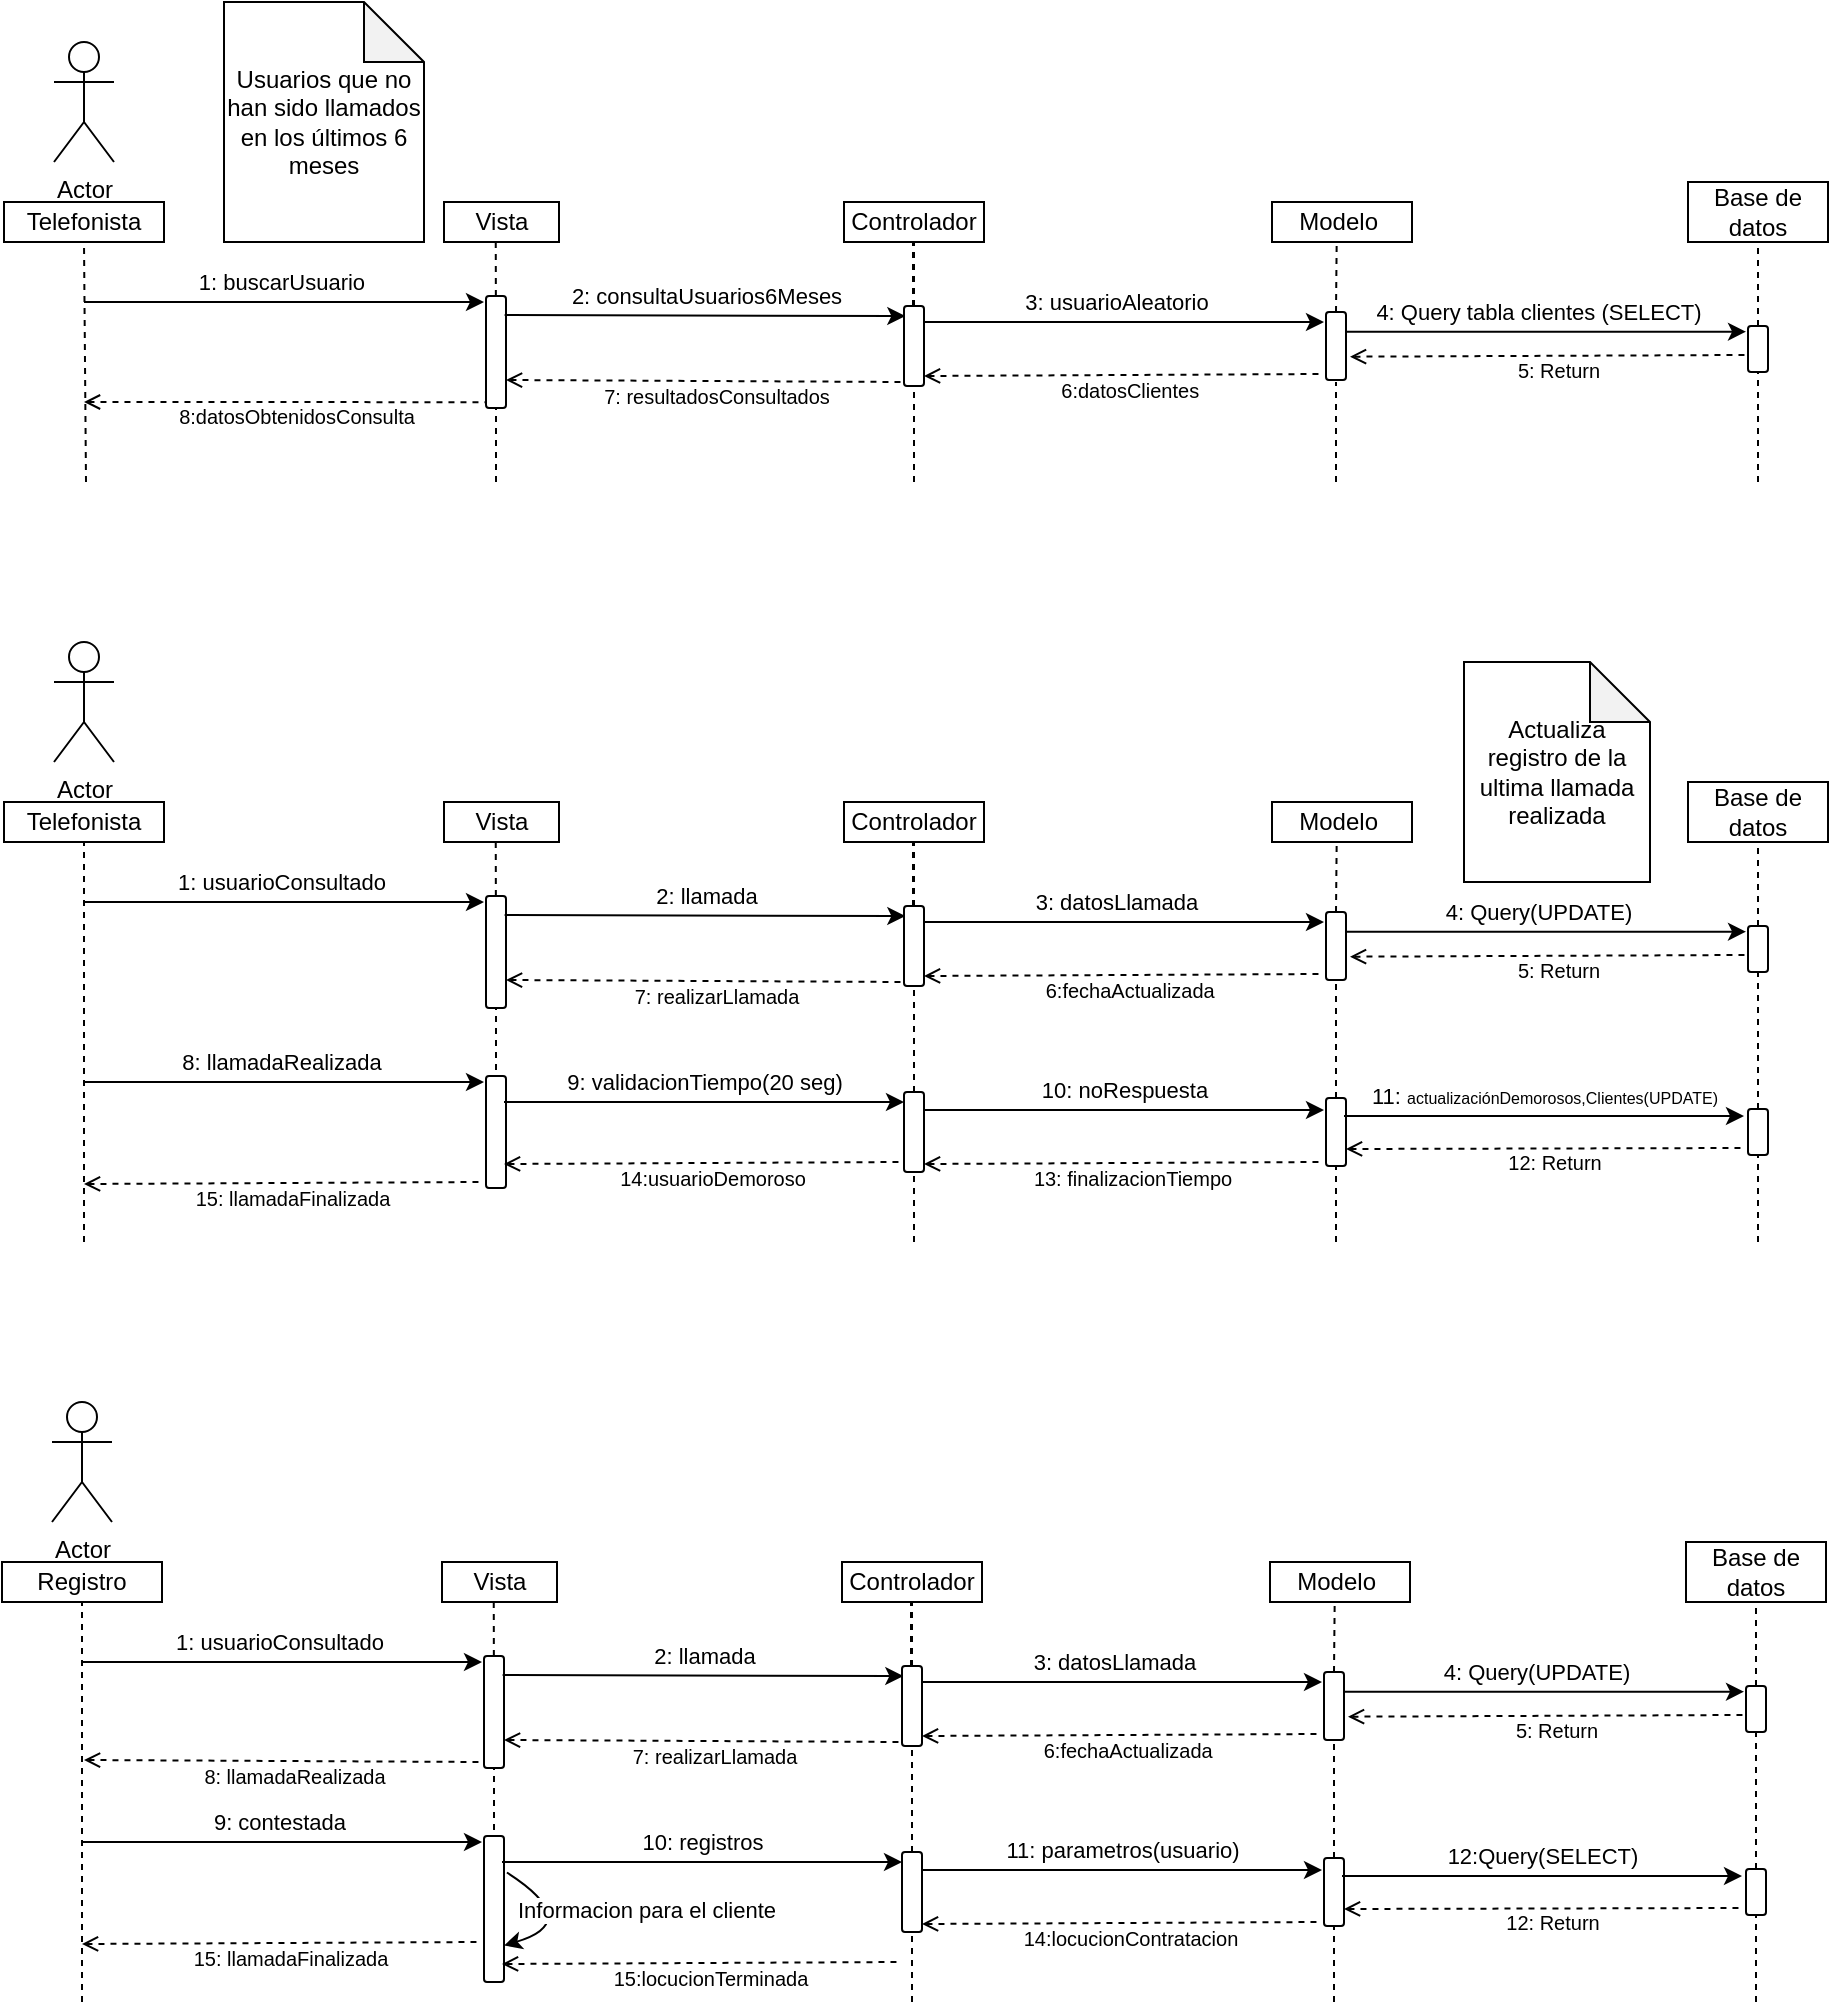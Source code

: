 <mxfile version="21.3.4" type="github">
  <diagram name="Página-1" id="trd2jitWAocxGzEx_tYF">
    <mxGraphModel dx="724" dy="361" grid="1" gridSize="10" guides="1" tooltips="1" connect="1" arrows="1" fold="1" page="1" pageScale="1" pageWidth="827" pageHeight="1169" math="0" shadow="0">
      <root>
        <mxCell id="0" />
        <mxCell id="1" parent="0" />
        <mxCell id="a7OYKNzYATxyBT7ystkx-1" value="Telefonista" style="rounded=0;whiteSpace=wrap;html=1;" vertex="1" parent="1">
          <mxGeometry x="80" y="1200" width="80" height="20" as="geometry" />
        </mxCell>
        <mxCell id="a7OYKNzYATxyBT7ystkx-2" value="" style="endArrow=none;dashed=1;html=1;rounded=0;entryX=0.5;entryY=1;entryDx=0;entryDy=0;entryPerimeter=0;" edge="1" parent="1" target="a7OYKNzYATxyBT7ystkx-1">
          <mxGeometry width="50" height="50" relative="1" as="geometry">
            <mxPoint x="121" y="1340" as="sourcePoint" />
            <mxPoint x="460" y="1350" as="targetPoint" />
          </mxGeometry>
        </mxCell>
        <mxCell id="a7OYKNzYATxyBT7ystkx-3" value="Actor" style="shape=umlActor;verticalLabelPosition=bottom;verticalAlign=top;html=1;outlineConnect=0;" vertex="1" parent="1">
          <mxGeometry x="105" y="1120" width="30" height="60" as="geometry" />
        </mxCell>
        <mxCell id="a7OYKNzYATxyBT7ystkx-4" value="Vista" style="rounded=0;whiteSpace=wrap;html=1;" vertex="1" parent="1">
          <mxGeometry x="300" y="1200" width="57.5" height="20" as="geometry" />
        </mxCell>
        <mxCell id="a7OYKNzYATxyBT7ystkx-5" value="" style="endArrow=none;dashed=1;html=1;rounded=0;entryX=0.45;entryY=1;entryDx=0;entryDy=0;entryPerimeter=0;" edge="1" parent="1" source="a7OYKNzYATxyBT7ystkx-9" target="a7OYKNzYATxyBT7ystkx-4">
          <mxGeometry width="50" height="50" relative="1" as="geometry">
            <mxPoint x="325.5" y="1580" as="sourcePoint" />
            <mxPoint x="670" y="1350" as="targetPoint" />
          </mxGeometry>
        </mxCell>
        <mxCell id="a7OYKNzYATxyBT7ystkx-6" value="" style="endArrow=classic;html=1;rounded=0;" edge="1" parent="1">
          <mxGeometry width="50" height="50" relative="1" as="geometry">
            <mxPoint x="120" y="1250" as="sourcePoint" />
            <mxPoint x="320" y="1250" as="targetPoint" />
          </mxGeometry>
        </mxCell>
        <mxCell id="a7OYKNzYATxyBT7ystkx-7" value="1: buscarUsuario&amp;nbsp;" style="edgeLabel;html=1;align=center;verticalAlign=middle;resizable=0;points=[];" vertex="1" connectable="0" parent="a7OYKNzYATxyBT7ystkx-6">
          <mxGeometry x="-0.4" y="1" relative="1" as="geometry">
            <mxPoint x="40" y="-9" as="offset" />
          </mxGeometry>
        </mxCell>
        <mxCell id="a7OYKNzYATxyBT7ystkx-8" value="" style="endArrow=none;dashed=1;html=1;rounded=0;entryX=1;entryY=0.5;entryDx=0;entryDy=0;" edge="1" parent="1" target="a7OYKNzYATxyBT7ystkx-9">
          <mxGeometry width="50" height="50" relative="1" as="geometry">
            <mxPoint x="326" y="1340" as="sourcePoint" />
            <mxPoint x="335.5" y="1220" as="targetPoint" />
          </mxGeometry>
        </mxCell>
        <mxCell id="a7OYKNzYATxyBT7ystkx-9" value="" style="rounded=1;whiteSpace=wrap;html=1;rotation=90;" vertex="1" parent="1">
          <mxGeometry x="298" y="1270" width="56" height="10" as="geometry" />
        </mxCell>
        <mxCell id="a7OYKNzYATxyBT7ystkx-10" value="Controlador" style="rounded=0;whiteSpace=wrap;html=1;" vertex="1" parent="1">
          <mxGeometry x="500" y="1200" width="70" height="20" as="geometry" />
        </mxCell>
        <mxCell id="a7OYKNzYATxyBT7ystkx-11" value="" style="endArrow=none;dashed=1;html=1;rounded=0;startSize=6;entryX=0.5;entryY=1;entryDx=0;entryDy=0;" edge="1" parent="1" source="a7OYKNzYATxyBT7ystkx-15" target="a7OYKNzYATxyBT7ystkx-10">
          <mxGeometry width="50" height="50" relative="1" as="geometry">
            <mxPoint x="535" y="1580" as="sourcePoint" />
            <mxPoint x="506" y="1353" as="targetPoint" />
            <Array as="points" />
          </mxGeometry>
        </mxCell>
        <mxCell id="a7OYKNzYATxyBT7ystkx-12" value="" style="endArrow=classic;html=1;rounded=0;entryX=0.125;entryY=0.933;entryDx=0;entryDy=0;entryPerimeter=0;exitX=0.17;exitY=0.067;exitDx=0;exitDy=0;exitPerimeter=0;" edge="1" parent="1" source="a7OYKNzYATxyBT7ystkx-9" target="a7OYKNzYATxyBT7ystkx-15">
          <mxGeometry width="50" height="50" relative="1" as="geometry">
            <mxPoint x="332.5" y="1256" as="sourcePoint" />
            <mxPoint x="532.5" y="1256" as="targetPoint" />
          </mxGeometry>
        </mxCell>
        <mxCell id="a7OYKNzYATxyBT7ystkx-13" value="2: consultaUsuarios6Meses" style="edgeLabel;html=1;align=center;verticalAlign=middle;resizable=0;points=[];" vertex="1" connectable="0" parent="a7OYKNzYATxyBT7ystkx-12">
          <mxGeometry x="-0.4" y="1" relative="1" as="geometry">
            <mxPoint x="40" y="-9" as="offset" />
          </mxGeometry>
        </mxCell>
        <mxCell id="a7OYKNzYATxyBT7ystkx-14" value="" style="endArrow=none;dashed=1;html=1;rounded=0;startSize=6;entryX=1;entryY=0.5;entryDx=0;entryDy=0;" edge="1" parent="1" target="a7OYKNzYATxyBT7ystkx-15">
          <mxGeometry width="50" height="50" relative="1" as="geometry">
            <mxPoint x="535" y="1340" as="sourcePoint" />
            <mxPoint x="535" y="1220" as="targetPoint" />
            <Array as="points" />
          </mxGeometry>
        </mxCell>
        <mxCell id="a7OYKNzYATxyBT7ystkx-15" value="" style="rounded=1;whiteSpace=wrap;html=1;rotation=90;" vertex="1" parent="1">
          <mxGeometry x="515" y="1267" width="40" height="10" as="geometry" />
        </mxCell>
        <mxCell id="a7OYKNzYATxyBT7ystkx-16" value="" style="endArrow=none;dashed=1;html=1;rounded=0;startArrow=open;startFill=0;exitX=0.75;exitY=0;exitDx=0;exitDy=0;" edge="1" parent="1" source="a7OYKNzYATxyBT7ystkx-9">
          <mxGeometry width="50" height="50" relative="1" as="geometry">
            <mxPoint x="330" y="1290" as="sourcePoint" />
            <mxPoint x="530" y="1290" as="targetPoint" />
          </mxGeometry>
        </mxCell>
        <mxCell id="a7OYKNzYATxyBT7ystkx-17" value="&lt;font style=&quot;font-size: 10px;&quot;&gt;7: resultadosConsultados&lt;/font&gt;" style="edgeLabel;html=1;align=center;verticalAlign=middle;resizable=0;points=[];" vertex="1" connectable="0" parent="a7OYKNzYATxyBT7ystkx-16">
          <mxGeometry x="0.14" y="-3" relative="1" as="geometry">
            <mxPoint x="-9" y="4" as="offset" />
          </mxGeometry>
        </mxCell>
        <mxCell id="a7OYKNzYATxyBT7ystkx-18" value="" style="endArrow=none;dashed=1;html=1;rounded=0;startSize=6;entryX=0.5;entryY=1;entryDx=0;entryDy=0;" edge="1" parent="1">
          <mxGeometry width="50" height="50" relative="1" as="geometry">
            <mxPoint x="534.5" y="1252" as="sourcePoint" />
            <mxPoint x="534.5" y="1220" as="targetPoint" />
            <Array as="points" />
          </mxGeometry>
        </mxCell>
        <mxCell id="a7OYKNzYATxyBT7ystkx-19" value="Modelo&amp;nbsp;" style="rounded=0;whiteSpace=wrap;html=1;" vertex="1" parent="1">
          <mxGeometry x="714" y="1200" width="70" height="20" as="geometry" />
        </mxCell>
        <mxCell id="a7OYKNzYATxyBT7ystkx-20" value="" style="endArrow=none;dashed=1;html=1;rounded=0;startSize=6;entryX=0.462;entryY=1;entryDx=0;entryDy=0;entryPerimeter=0;exitX=0;exitY=0.5;exitDx=0;exitDy=0;" edge="1" parent="1" source="a7OYKNzYATxyBT7ystkx-25" target="a7OYKNzYATxyBT7ystkx-19">
          <mxGeometry width="50" height="50" relative="1" as="geometry">
            <mxPoint x="762" y="1250" as="sourcePoint" />
            <mxPoint x="720" y="1230" as="targetPoint" />
            <Array as="points" />
          </mxGeometry>
        </mxCell>
        <mxCell id="a7OYKNzYATxyBT7ystkx-21" value="Base de datos" style="rounded=0;whiteSpace=wrap;html=1;" vertex="1" parent="1">
          <mxGeometry x="922" y="1190" width="70" height="30" as="geometry" />
        </mxCell>
        <mxCell id="a7OYKNzYATxyBT7ystkx-22" value="" style="endArrow=none;dashed=1;html=1;rounded=0;startSize=6;entryX=0.5;entryY=1;entryDx=0;entryDy=0;exitX=0;exitY=0.5;exitDx=0;exitDy=0;" edge="1" parent="1" source="a7OYKNzYATxyBT7ystkx-28" target="a7OYKNzYATxyBT7ystkx-21">
          <mxGeometry width="50" height="50" relative="1" as="geometry">
            <mxPoint x="964.5" y="1252" as="sourcePoint" />
            <mxPoint x="964.5" y="1220" as="targetPoint" />
            <Array as="points" />
          </mxGeometry>
        </mxCell>
        <mxCell id="a7OYKNzYATxyBT7ystkx-23" value="" style="endArrow=classic;html=1;rounded=0;" edge="1" parent="1">
          <mxGeometry width="50" height="50" relative="1" as="geometry">
            <mxPoint x="540" y="1260" as="sourcePoint" />
            <mxPoint x="740" y="1260" as="targetPoint" />
          </mxGeometry>
        </mxCell>
        <mxCell id="a7OYKNzYATxyBT7ystkx-24" value="3: usuarioAleatorio" style="edgeLabel;html=1;align=center;verticalAlign=middle;resizable=0;points=[];" vertex="1" connectable="0" parent="a7OYKNzYATxyBT7ystkx-23">
          <mxGeometry x="-0.4" y="1" relative="1" as="geometry">
            <mxPoint x="36" y="-9" as="offset" />
          </mxGeometry>
        </mxCell>
        <mxCell id="a7OYKNzYATxyBT7ystkx-25" value="" style="rounded=1;whiteSpace=wrap;html=1;rotation=90;" vertex="1" parent="1">
          <mxGeometry x="729" y="1267" width="34" height="10" as="geometry" />
        </mxCell>
        <mxCell id="a7OYKNzYATxyBT7ystkx-26" value="" style="endArrow=classic;html=1;rounded=0;" edge="1" parent="1">
          <mxGeometry width="50" height="50" relative="1" as="geometry">
            <mxPoint x="751" y="1264.83" as="sourcePoint" />
            <mxPoint x="951" y="1264.83" as="targetPoint" />
          </mxGeometry>
        </mxCell>
        <mxCell id="a7OYKNzYATxyBT7ystkx-27" value="4: Query tabla clientes (SELECT)" style="edgeLabel;html=1;align=center;verticalAlign=middle;resizable=0;points=[];" vertex="1" connectable="0" parent="a7OYKNzYATxyBT7ystkx-26">
          <mxGeometry x="-0.4" y="1" relative="1" as="geometry">
            <mxPoint x="36" y="-9" as="offset" />
          </mxGeometry>
        </mxCell>
        <mxCell id="a7OYKNzYATxyBT7ystkx-28" value="" style="rounded=1;whiteSpace=wrap;html=1;rotation=90;" vertex="1" parent="1">
          <mxGeometry x="945.5" y="1268.5" width="23" height="10" as="geometry" />
        </mxCell>
        <mxCell id="a7OYKNzYATxyBT7ystkx-29" value="" style="endArrow=none;dashed=1;html=1;rounded=0;startArrow=open;startFill=0;entryX=0.63;entryY=1.012;entryDx=0;entryDy=0;entryPerimeter=0;exitX=0.657;exitY=-0.2;exitDx=0;exitDy=0;exitPerimeter=0;" edge="1" parent="1" source="a7OYKNzYATxyBT7ystkx-25" target="a7OYKNzYATxyBT7ystkx-28">
          <mxGeometry width="50" height="50" relative="1" as="geometry">
            <mxPoint x="750" y="1276" as="sourcePoint" />
            <mxPoint x="950" y="1277" as="targetPoint" />
          </mxGeometry>
        </mxCell>
        <mxCell id="a7OYKNzYATxyBT7ystkx-30" value="&lt;font style=&quot;font-size: 10px;&quot;&gt;5: Return&lt;/font&gt;" style="edgeLabel;html=1;align=center;verticalAlign=middle;resizable=0;points=[];" vertex="1" connectable="0" parent="a7OYKNzYATxyBT7ystkx-29">
          <mxGeometry x="0.14" y="-2" relative="1" as="geometry">
            <mxPoint x="-10" y="5" as="offset" />
          </mxGeometry>
        </mxCell>
        <mxCell id="a7OYKNzYATxyBT7ystkx-31" value="" style="endArrow=none;dashed=1;html=1;rounded=0;startArrow=open;startFill=0;exitX=0.657;exitY=-0.2;exitDx=0;exitDy=0;exitPerimeter=0;" edge="1" parent="1">
          <mxGeometry width="50" height="50" relative="1" as="geometry">
            <mxPoint x="540" y="1287" as="sourcePoint" />
            <mxPoint x="740" y="1286" as="targetPoint" />
          </mxGeometry>
        </mxCell>
        <mxCell id="a7OYKNzYATxyBT7ystkx-32" value="&lt;font style=&quot;font-size: 10px;&quot;&gt;6:datosClientes&amp;nbsp;&lt;/font&gt;" style="edgeLabel;html=1;align=center;verticalAlign=middle;resizable=0;points=[];" vertex="1" connectable="0" parent="a7OYKNzYATxyBT7ystkx-31">
          <mxGeometry x="0.14" y="-2" relative="1" as="geometry">
            <mxPoint x="-10" y="5" as="offset" />
          </mxGeometry>
        </mxCell>
        <mxCell id="a7OYKNzYATxyBT7ystkx-33" value="" style="endArrow=none;dashed=1;html=1;rounded=0;startArrow=open;startFill=0;entryX=0.948;entryY=0.956;entryDx=0;entryDy=0;entryPerimeter=0;" edge="1" parent="1" target="a7OYKNzYATxyBT7ystkx-9">
          <mxGeometry width="50" height="50" relative="1" as="geometry">
            <mxPoint x="120" y="1300" as="sourcePoint" />
            <mxPoint x="320" y="1300" as="targetPoint" />
          </mxGeometry>
        </mxCell>
        <mxCell id="a7OYKNzYATxyBT7ystkx-34" value="&lt;font style=&quot;font-size: 10px;&quot;&gt;8:datosObtenidosConsulta&lt;/font&gt;" style="edgeLabel;html=1;align=center;verticalAlign=middle;resizable=0;points=[];" vertex="1" connectable="0" parent="a7OYKNzYATxyBT7ystkx-33">
          <mxGeometry x="0.14" y="-3" relative="1" as="geometry">
            <mxPoint x="-9" y="4" as="offset" />
          </mxGeometry>
        </mxCell>
        <mxCell id="a7OYKNzYATxyBT7ystkx-35" value="" style="endArrow=none;dashed=1;html=1;rounded=0;startSize=6;" edge="1" parent="1">
          <mxGeometry width="50" height="50" relative="1" as="geometry">
            <mxPoint x="746" y="1340" as="sourcePoint" />
            <mxPoint x="746" y="1290" as="targetPoint" />
            <Array as="points" />
          </mxGeometry>
        </mxCell>
        <mxCell id="a7OYKNzYATxyBT7ystkx-36" value="" style="endArrow=none;dashed=1;html=1;rounded=0;startSize=6;entryX=1;entryY=0.5;entryDx=0;entryDy=0;" edge="1" parent="1" target="a7OYKNzYATxyBT7ystkx-28">
          <mxGeometry width="50" height="50" relative="1" as="geometry">
            <mxPoint x="957" y="1340" as="sourcePoint" />
            <mxPoint x="956.9" y="1290" as="targetPoint" />
            <Array as="points" />
          </mxGeometry>
        </mxCell>
        <mxCell id="a7OYKNzYATxyBT7ystkx-37" value="Usuarios que no han sido llamados en los últimos 6 meses" style="shape=note;whiteSpace=wrap;html=1;backgroundOutline=1;darkOpacity=0.05;" vertex="1" parent="1">
          <mxGeometry x="190" y="1100" width="100" height="120" as="geometry" />
        </mxCell>
        <mxCell id="a7OYKNzYATxyBT7ystkx-39" value="Telefonista" style="rounded=0;whiteSpace=wrap;html=1;" vertex="1" parent="1">
          <mxGeometry x="80" y="1500" width="80" height="20" as="geometry" />
        </mxCell>
        <mxCell id="a7OYKNzYATxyBT7ystkx-40" value="" style="endArrow=none;dashed=1;html=1;rounded=0;entryX=0.5;entryY=1;entryDx=0;entryDy=0;entryPerimeter=0;" edge="1" parent="1" target="a7OYKNzYATxyBT7ystkx-39">
          <mxGeometry width="50" height="50" relative="1" as="geometry">
            <mxPoint x="120" y="1720" as="sourcePoint" />
            <mxPoint x="460" y="1650" as="targetPoint" />
          </mxGeometry>
        </mxCell>
        <mxCell id="a7OYKNzYATxyBT7ystkx-41" value="Actor" style="shape=umlActor;verticalLabelPosition=bottom;verticalAlign=top;html=1;outlineConnect=0;" vertex="1" parent="1">
          <mxGeometry x="105" y="1420" width="30" height="60" as="geometry" />
        </mxCell>
        <mxCell id="a7OYKNzYATxyBT7ystkx-42" value="Vista" style="rounded=0;whiteSpace=wrap;html=1;" vertex="1" parent="1">
          <mxGeometry x="300" y="1500" width="57.5" height="20" as="geometry" />
        </mxCell>
        <mxCell id="a7OYKNzYATxyBT7ystkx-43" value="" style="endArrow=none;dashed=1;html=1;rounded=0;entryX=0.45;entryY=1;entryDx=0;entryDy=0;entryPerimeter=0;" edge="1" parent="1" source="a7OYKNzYATxyBT7ystkx-47" target="a7OYKNzYATxyBT7ystkx-42">
          <mxGeometry width="50" height="50" relative="1" as="geometry">
            <mxPoint x="325.5" y="1880" as="sourcePoint" />
            <mxPoint x="670" y="1650" as="targetPoint" />
          </mxGeometry>
        </mxCell>
        <mxCell id="a7OYKNzYATxyBT7ystkx-44" value="" style="endArrow=classic;html=1;rounded=0;" edge="1" parent="1">
          <mxGeometry width="50" height="50" relative="1" as="geometry">
            <mxPoint x="120" y="1550" as="sourcePoint" />
            <mxPoint x="320" y="1550" as="targetPoint" />
          </mxGeometry>
        </mxCell>
        <mxCell id="a7OYKNzYATxyBT7ystkx-45" value="1: usuarioConsultado&amp;nbsp;" style="edgeLabel;html=1;align=center;verticalAlign=middle;resizable=0;points=[];" vertex="1" connectable="0" parent="a7OYKNzYATxyBT7ystkx-44">
          <mxGeometry x="-0.4" y="1" relative="1" as="geometry">
            <mxPoint x="40" y="-9" as="offset" />
          </mxGeometry>
        </mxCell>
        <mxCell id="a7OYKNzYATxyBT7ystkx-46" value="" style="endArrow=none;dashed=1;html=1;rounded=0;entryX=1;entryY=0.5;entryDx=0;entryDy=0;" edge="1" parent="1" target="a7OYKNzYATxyBT7ystkx-47">
          <mxGeometry width="50" height="50" relative="1" as="geometry">
            <mxPoint x="326" y="1640" as="sourcePoint" />
            <mxPoint x="335.5" y="1520" as="targetPoint" />
          </mxGeometry>
        </mxCell>
        <mxCell id="a7OYKNzYATxyBT7ystkx-47" value="" style="rounded=1;whiteSpace=wrap;html=1;rotation=90;" vertex="1" parent="1">
          <mxGeometry x="298" y="1570" width="56" height="10" as="geometry" />
        </mxCell>
        <mxCell id="a7OYKNzYATxyBT7ystkx-48" value="Controlador" style="rounded=0;whiteSpace=wrap;html=1;" vertex="1" parent="1">
          <mxGeometry x="500" y="1500" width="70" height="20" as="geometry" />
        </mxCell>
        <mxCell id="a7OYKNzYATxyBT7ystkx-49" value="" style="endArrow=none;dashed=1;html=1;rounded=0;startSize=6;entryX=0.5;entryY=1;entryDx=0;entryDy=0;" edge="1" parent="1" source="a7OYKNzYATxyBT7ystkx-53" target="a7OYKNzYATxyBT7ystkx-48">
          <mxGeometry width="50" height="50" relative="1" as="geometry">
            <mxPoint x="535" y="1880" as="sourcePoint" />
            <mxPoint x="506" y="1653" as="targetPoint" />
            <Array as="points" />
          </mxGeometry>
        </mxCell>
        <mxCell id="a7OYKNzYATxyBT7ystkx-50" value="" style="endArrow=classic;html=1;rounded=0;entryX=0.125;entryY=0.933;entryDx=0;entryDy=0;entryPerimeter=0;exitX=0.17;exitY=0.067;exitDx=0;exitDy=0;exitPerimeter=0;" edge="1" parent="1" source="a7OYKNzYATxyBT7ystkx-47" target="a7OYKNzYATxyBT7ystkx-53">
          <mxGeometry width="50" height="50" relative="1" as="geometry">
            <mxPoint x="332.5" y="1556" as="sourcePoint" />
            <mxPoint x="532.5" y="1556" as="targetPoint" />
          </mxGeometry>
        </mxCell>
        <mxCell id="a7OYKNzYATxyBT7ystkx-51" value="2: llamada" style="edgeLabel;html=1;align=center;verticalAlign=middle;resizable=0;points=[];" vertex="1" connectable="0" parent="a7OYKNzYATxyBT7ystkx-50">
          <mxGeometry x="-0.4" y="1" relative="1" as="geometry">
            <mxPoint x="40" y="-9" as="offset" />
          </mxGeometry>
        </mxCell>
        <mxCell id="a7OYKNzYATxyBT7ystkx-52" value="" style="endArrow=none;dashed=1;html=1;rounded=0;startSize=6;entryX=1;entryY=0.5;entryDx=0;entryDy=0;" edge="1" parent="1" target="a7OYKNzYATxyBT7ystkx-53" source="a7OYKNzYATxyBT7ystkx-87">
          <mxGeometry width="50" height="50" relative="1" as="geometry">
            <mxPoint x="535" y="1760" as="sourcePoint" />
            <mxPoint x="535" y="1520" as="targetPoint" />
            <Array as="points" />
          </mxGeometry>
        </mxCell>
        <mxCell id="a7OYKNzYATxyBT7ystkx-53" value="" style="rounded=1;whiteSpace=wrap;html=1;rotation=90;" vertex="1" parent="1">
          <mxGeometry x="515" y="1567" width="40" height="10" as="geometry" />
        </mxCell>
        <mxCell id="a7OYKNzYATxyBT7ystkx-54" value="" style="endArrow=none;dashed=1;html=1;rounded=0;startArrow=open;startFill=0;exitX=0.75;exitY=0;exitDx=0;exitDy=0;" edge="1" parent="1" source="a7OYKNzYATxyBT7ystkx-47">
          <mxGeometry width="50" height="50" relative="1" as="geometry">
            <mxPoint x="330" y="1590" as="sourcePoint" />
            <mxPoint x="530" y="1590" as="targetPoint" />
          </mxGeometry>
        </mxCell>
        <mxCell id="a7OYKNzYATxyBT7ystkx-55" value="&lt;font style=&quot;font-size: 10px;&quot;&gt;7: realizarLlamada&lt;/font&gt;" style="edgeLabel;html=1;align=center;verticalAlign=middle;resizable=0;points=[];" vertex="1" connectable="0" parent="a7OYKNzYATxyBT7ystkx-54">
          <mxGeometry x="0.14" y="-3" relative="1" as="geometry">
            <mxPoint x="-9" y="4" as="offset" />
          </mxGeometry>
        </mxCell>
        <mxCell id="a7OYKNzYATxyBT7ystkx-56" value="" style="endArrow=none;dashed=1;html=1;rounded=0;startSize=6;entryX=0.5;entryY=1;entryDx=0;entryDy=0;" edge="1" parent="1">
          <mxGeometry width="50" height="50" relative="1" as="geometry">
            <mxPoint x="534.5" y="1552" as="sourcePoint" />
            <mxPoint x="534.5" y="1520" as="targetPoint" />
            <Array as="points" />
          </mxGeometry>
        </mxCell>
        <mxCell id="a7OYKNzYATxyBT7ystkx-57" value="Modelo&amp;nbsp;" style="rounded=0;whiteSpace=wrap;html=1;" vertex="1" parent="1">
          <mxGeometry x="714" y="1500" width="70" height="20" as="geometry" />
        </mxCell>
        <mxCell id="a7OYKNzYATxyBT7ystkx-58" value="" style="endArrow=none;dashed=1;html=1;rounded=0;startSize=6;entryX=0.462;entryY=1;entryDx=0;entryDy=0;entryPerimeter=0;exitX=0;exitY=0.5;exitDx=0;exitDy=0;" edge="1" parent="1" source="a7OYKNzYATxyBT7ystkx-63" target="a7OYKNzYATxyBT7ystkx-57">
          <mxGeometry width="50" height="50" relative="1" as="geometry">
            <mxPoint x="762" y="1550" as="sourcePoint" />
            <mxPoint x="720" y="1530" as="targetPoint" />
            <Array as="points" />
          </mxGeometry>
        </mxCell>
        <mxCell id="a7OYKNzYATxyBT7ystkx-59" value="Base de datos" style="rounded=0;whiteSpace=wrap;html=1;" vertex="1" parent="1">
          <mxGeometry x="922" y="1490" width="70" height="30" as="geometry" />
        </mxCell>
        <mxCell id="a7OYKNzYATxyBT7ystkx-60" value="" style="endArrow=none;dashed=1;html=1;rounded=0;startSize=6;entryX=0.5;entryY=1;entryDx=0;entryDy=0;exitX=0;exitY=0.5;exitDx=0;exitDy=0;" edge="1" parent="1" source="a7OYKNzYATxyBT7ystkx-66" target="a7OYKNzYATxyBT7ystkx-59">
          <mxGeometry width="50" height="50" relative="1" as="geometry">
            <mxPoint x="964.5" y="1552" as="sourcePoint" />
            <mxPoint x="964.5" y="1520" as="targetPoint" />
            <Array as="points" />
          </mxGeometry>
        </mxCell>
        <mxCell id="a7OYKNzYATxyBT7ystkx-61" value="" style="endArrow=classic;html=1;rounded=0;" edge="1" parent="1">
          <mxGeometry width="50" height="50" relative="1" as="geometry">
            <mxPoint x="540" y="1560" as="sourcePoint" />
            <mxPoint x="740" y="1560" as="targetPoint" />
          </mxGeometry>
        </mxCell>
        <mxCell id="a7OYKNzYATxyBT7ystkx-62" value="3: datosLlamada" style="edgeLabel;html=1;align=center;verticalAlign=middle;resizable=0;points=[];" vertex="1" connectable="0" parent="a7OYKNzYATxyBT7ystkx-61">
          <mxGeometry x="-0.4" y="1" relative="1" as="geometry">
            <mxPoint x="36" y="-9" as="offset" />
          </mxGeometry>
        </mxCell>
        <mxCell id="a7OYKNzYATxyBT7ystkx-63" value="" style="rounded=1;whiteSpace=wrap;html=1;rotation=90;" vertex="1" parent="1">
          <mxGeometry x="729" y="1567" width="34" height="10" as="geometry" />
        </mxCell>
        <mxCell id="a7OYKNzYATxyBT7ystkx-64" value="" style="endArrow=classic;html=1;rounded=0;" edge="1" parent="1">
          <mxGeometry width="50" height="50" relative="1" as="geometry">
            <mxPoint x="751" y="1564.83" as="sourcePoint" />
            <mxPoint x="951" y="1564.83" as="targetPoint" />
          </mxGeometry>
        </mxCell>
        <mxCell id="a7OYKNzYATxyBT7ystkx-65" value="4: Query(UPDATE)" style="edgeLabel;html=1;align=center;verticalAlign=middle;resizable=0;points=[];" vertex="1" connectable="0" parent="a7OYKNzYATxyBT7ystkx-64">
          <mxGeometry x="-0.4" y="1" relative="1" as="geometry">
            <mxPoint x="36" y="-9" as="offset" />
          </mxGeometry>
        </mxCell>
        <mxCell id="a7OYKNzYATxyBT7ystkx-66" value="" style="rounded=1;whiteSpace=wrap;html=1;rotation=90;" vertex="1" parent="1">
          <mxGeometry x="945.5" y="1568.5" width="23" height="10" as="geometry" />
        </mxCell>
        <mxCell id="a7OYKNzYATxyBT7ystkx-67" value="" style="endArrow=none;dashed=1;html=1;rounded=0;startArrow=open;startFill=0;entryX=0.63;entryY=1.012;entryDx=0;entryDy=0;entryPerimeter=0;exitX=0.657;exitY=-0.2;exitDx=0;exitDy=0;exitPerimeter=0;" edge="1" parent="1" source="a7OYKNzYATxyBT7ystkx-63" target="a7OYKNzYATxyBT7ystkx-66">
          <mxGeometry width="50" height="50" relative="1" as="geometry">
            <mxPoint x="750" y="1576" as="sourcePoint" />
            <mxPoint x="950" y="1577" as="targetPoint" />
          </mxGeometry>
        </mxCell>
        <mxCell id="a7OYKNzYATxyBT7ystkx-68" value="&lt;font style=&quot;font-size: 10px;&quot;&gt;5: Return&lt;/font&gt;" style="edgeLabel;html=1;align=center;verticalAlign=middle;resizable=0;points=[];" vertex="1" connectable="0" parent="a7OYKNzYATxyBT7ystkx-67">
          <mxGeometry x="0.14" y="-2" relative="1" as="geometry">
            <mxPoint x="-10" y="5" as="offset" />
          </mxGeometry>
        </mxCell>
        <mxCell id="a7OYKNzYATxyBT7ystkx-69" value="" style="endArrow=none;dashed=1;html=1;rounded=0;startArrow=open;startFill=0;exitX=0.657;exitY=-0.2;exitDx=0;exitDy=0;exitPerimeter=0;" edge="1" parent="1">
          <mxGeometry width="50" height="50" relative="1" as="geometry">
            <mxPoint x="540" y="1587" as="sourcePoint" />
            <mxPoint x="740" y="1586" as="targetPoint" />
          </mxGeometry>
        </mxCell>
        <mxCell id="a7OYKNzYATxyBT7ystkx-70" value="&lt;font style=&quot;font-size: 10px;&quot;&gt;6:fechaActualizada&amp;nbsp;&lt;/font&gt;" style="edgeLabel;html=1;align=center;verticalAlign=middle;resizable=0;points=[];" vertex="1" connectable="0" parent="a7OYKNzYATxyBT7ystkx-69">
          <mxGeometry x="0.14" y="-2" relative="1" as="geometry">
            <mxPoint x="-10" y="5" as="offset" />
          </mxGeometry>
        </mxCell>
        <mxCell id="a7OYKNzYATxyBT7ystkx-73" value="" style="endArrow=none;dashed=1;html=1;rounded=0;startSize=6;" edge="1" parent="1" source="a7OYKNzYATxyBT7ystkx-93">
          <mxGeometry width="50" height="50" relative="1" as="geometry">
            <mxPoint x="746" y="1760" as="sourcePoint" />
            <mxPoint x="746" y="1590" as="targetPoint" />
            <Array as="points" />
          </mxGeometry>
        </mxCell>
        <mxCell id="a7OYKNzYATxyBT7ystkx-74" value="" style="endArrow=none;dashed=1;html=1;rounded=0;startSize=6;entryX=1;entryY=0.5;entryDx=0;entryDy=0;" edge="1" parent="1" target="a7OYKNzYATxyBT7ystkx-66" source="a7OYKNzYATxyBT7ystkx-97">
          <mxGeometry width="50" height="50" relative="1" as="geometry">
            <mxPoint x="957" y="1760" as="sourcePoint" />
            <mxPoint x="956.9" y="1590" as="targetPoint" />
            <Array as="points" />
          </mxGeometry>
        </mxCell>
        <mxCell id="a7OYKNzYATxyBT7ystkx-76" value="Actualiza registro de la ultima llamada realizada" style="shape=note;whiteSpace=wrap;html=1;backgroundOutline=1;darkOpacity=0.05;" vertex="1" parent="1">
          <mxGeometry x="810" y="1430" width="93" height="110" as="geometry" />
        </mxCell>
        <mxCell id="a7OYKNzYATxyBT7ystkx-78" value="" style="endArrow=classic;html=1;rounded=0;" edge="1" parent="1">
          <mxGeometry width="50" height="50" relative="1" as="geometry">
            <mxPoint x="120" y="1640" as="sourcePoint" />
            <mxPoint x="320" y="1640" as="targetPoint" />
          </mxGeometry>
        </mxCell>
        <mxCell id="a7OYKNzYATxyBT7ystkx-79" value="8: llamadaRealizada&amp;nbsp;" style="edgeLabel;html=1;align=center;verticalAlign=middle;resizable=0;points=[];" vertex="1" connectable="0" parent="a7OYKNzYATxyBT7ystkx-78">
          <mxGeometry x="-0.4" y="1" relative="1" as="geometry">
            <mxPoint x="40" y="-9" as="offset" />
          </mxGeometry>
        </mxCell>
        <mxCell id="a7OYKNzYATxyBT7ystkx-80" value="" style="rounded=1;whiteSpace=wrap;html=1;rotation=90;" vertex="1" parent="1">
          <mxGeometry x="298" y="1660" width="56" height="10" as="geometry" />
        </mxCell>
        <mxCell id="a7OYKNzYATxyBT7ystkx-85" value="" style="endArrow=classic;html=1;rounded=0;" edge="1" parent="1">
          <mxGeometry width="50" height="50" relative="1" as="geometry">
            <mxPoint x="330" y="1650" as="sourcePoint" />
            <mxPoint x="530" y="1650" as="targetPoint" />
          </mxGeometry>
        </mxCell>
        <mxCell id="a7OYKNzYATxyBT7ystkx-86" value="9: validacionTiempo(20 seg)" style="edgeLabel;html=1;align=center;verticalAlign=middle;resizable=0;points=[];" vertex="1" connectable="0" parent="a7OYKNzYATxyBT7ystkx-85">
          <mxGeometry x="-0.4" y="1" relative="1" as="geometry">
            <mxPoint x="40" y="-9" as="offset" />
          </mxGeometry>
        </mxCell>
        <mxCell id="a7OYKNzYATxyBT7ystkx-88" value="" style="endArrow=none;dashed=1;html=1;rounded=0;startSize=6;entryX=1;entryY=0.5;entryDx=0;entryDy=0;" edge="1" parent="1" target="a7OYKNzYATxyBT7ystkx-87">
          <mxGeometry width="50" height="50" relative="1" as="geometry">
            <mxPoint x="535" y="1720" as="sourcePoint" />
            <mxPoint x="535" y="1592" as="targetPoint" />
            <Array as="points" />
          </mxGeometry>
        </mxCell>
        <mxCell id="a7OYKNzYATxyBT7ystkx-87" value="" style="rounded=1;whiteSpace=wrap;html=1;rotation=90;" vertex="1" parent="1">
          <mxGeometry x="515" y="1660" width="40" height="10" as="geometry" />
        </mxCell>
        <mxCell id="a7OYKNzYATxyBT7ystkx-91" value="" style="endArrow=classic;html=1;rounded=0;" edge="1" parent="1">
          <mxGeometry width="50" height="50" relative="1" as="geometry">
            <mxPoint x="540" y="1654" as="sourcePoint" />
            <mxPoint x="740" y="1654" as="targetPoint" />
          </mxGeometry>
        </mxCell>
        <mxCell id="a7OYKNzYATxyBT7ystkx-92" value="10: noRespuesta" style="edgeLabel;html=1;align=center;verticalAlign=middle;resizable=0;points=[];" vertex="1" connectable="0" parent="a7OYKNzYATxyBT7ystkx-91">
          <mxGeometry x="-0.4" y="1" relative="1" as="geometry">
            <mxPoint x="40" y="-9" as="offset" />
          </mxGeometry>
        </mxCell>
        <mxCell id="a7OYKNzYATxyBT7ystkx-94" value="" style="endArrow=none;dashed=1;html=1;rounded=0;startSize=6;" edge="1" parent="1" target="a7OYKNzYATxyBT7ystkx-93">
          <mxGeometry width="50" height="50" relative="1" as="geometry">
            <mxPoint x="746" y="1720" as="sourcePoint" />
            <mxPoint x="746" y="1590" as="targetPoint" />
            <Array as="points" />
          </mxGeometry>
        </mxCell>
        <mxCell id="a7OYKNzYATxyBT7ystkx-93" value="" style="rounded=1;whiteSpace=wrap;html=1;rotation=90;" vertex="1" parent="1">
          <mxGeometry x="729" y="1660" width="34" height="10" as="geometry" />
        </mxCell>
        <mxCell id="a7OYKNzYATxyBT7ystkx-95" value="" style="endArrow=classic;html=1;rounded=0;" edge="1" parent="1">
          <mxGeometry width="50" height="50" relative="1" as="geometry">
            <mxPoint x="750" y="1657" as="sourcePoint" />
            <mxPoint x="950" y="1657" as="targetPoint" />
          </mxGeometry>
        </mxCell>
        <mxCell id="a7OYKNzYATxyBT7ystkx-96" value="11: &lt;font style=&quot;font-size: 8px;&quot;&gt;actualizaciónDemorosos,Clientes(UPDATE)&lt;/font&gt;" style="edgeLabel;html=1;align=center;verticalAlign=middle;resizable=0;points=[];" vertex="1" connectable="0" parent="a7OYKNzYATxyBT7ystkx-95">
          <mxGeometry x="-0.4" y="1" relative="1" as="geometry">
            <mxPoint x="40" y="-9" as="offset" />
          </mxGeometry>
        </mxCell>
        <mxCell id="a7OYKNzYATxyBT7ystkx-98" value="" style="endArrow=none;dashed=1;html=1;rounded=0;startSize=6;entryX=1;entryY=0.5;entryDx=0;entryDy=0;" edge="1" parent="1" target="a7OYKNzYATxyBT7ystkx-97">
          <mxGeometry width="50" height="50" relative="1" as="geometry">
            <mxPoint x="957" y="1720" as="sourcePoint" />
            <mxPoint x="957" y="1585" as="targetPoint" />
            <Array as="points" />
          </mxGeometry>
        </mxCell>
        <mxCell id="a7OYKNzYATxyBT7ystkx-97" value="" style="rounded=1;whiteSpace=wrap;html=1;rotation=90;" vertex="1" parent="1">
          <mxGeometry x="945.5" y="1660" width="23" height="10" as="geometry" />
        </mxCell>
        <mxCell id="a7OYKNzYATxyBT7ystkx-99" value="" style="endArrow=none;dashed=1;html=1;rounded=0;startArrow=open;startFill=0;exitX=0.75;exitY=0;exitDx=0;exitDy=0;" edge="1" parent="1" source="a7OYKNzYATxyBT7ystkx-93">
          <mxGeometry width="50" height="50" relative="1" as="geometry">
            <mxPoint x="757" y="1671" as="sourcePoint" />
            <mxPoint x="950" y="1673" as="targetPoint" />
          </mxGeometry>
        </mxCell>
        <mxCell id="a7OYKNzYATxyBT7ystkx-100" value="&lt;font style=&quot;font-size: 10px;&quot;&gt;12: Return&lt;/font&gt;" style="edgeLabel;html=1;align=center;verticalAlign=middle;resizable=0;points=[];" vertex="1" connectable="0" parent="a7OYKNzYATxyBT7ystkx-99">
          <mxGeometry x="0.14" y="-2" relative="1" as="geometry">
            <mxPoint x="-10" y="5" as="offset" />
          </mxGeometry>
        </mxCell>
        <mxCell id="a7OYKNzYATxyBT7ystkx-101" value="" style="endArrow=none;dashed=1;html=1;rounded=0;startArrow=open;startFill=0;exitX=0.75;exitY=0;exitDx=0;exitDy=0;" edge="1" parent="1">
          <mxGeometry width="50" height="50" relative="1" as="geometry">
            <mxPoint x="540" y="1681" as="sourcePoint" />
            <mxPoint x="739" y="1680" as="targetPoint" />
          </mxGeometry>
        </mxCell>
        <mxCell id="a7OYKNzYATxyBT7ystkx-102" value="&lt;font style=&quot;font-size: 10px;&quot;&gt;13: finalizacionTiempo&lt;/font&gt;" style="edgeLabel;html=1;align=center;verticalAlign=middle;resizable=0;points=[];" vertex="1" connectable="0" parent="a7OYKNzYATxyBT7ystkx-101">
          <mxGeometry x="0.14" y="-2" relative="1" as="geometry">
            <mxPoint x="-10" y="5" as="offset" />
          </mxGeometry>
        </mxCell>
        <mxCell id="a7OYKNzYATxyBT7ystkx-103" value="" style="endArrow=none;dashed=1;html=1;rounded=0;startArrow=open;startFill=0;exitX=0.75;exitY=0;exitDx=0;exitDy=0;" edge="1" parent="1">
          <mxGeometry width="50" height="50" relative="1" as="geometry">
            <mxPoint x="120" y="1691" as="sourcePoint" />
            <mxPoint x="319" y="1690" as="targetPoint" />
          </mxGeometry>
        </mxCell>
        <mxCell id="a7OYKNzYATxyBT7ystkx-104" value="&lt;font style=&quot;font-size: 10px;&quot;&gt;15: llamadaFinalizada&lt;/font&gt;" style="edgeLabel;html=1;align=center;verticalAlign=middle;resizable=0;points=[];" vertex="1" connectable="0" parent="a7OYKNzYATxyBT7ystkx-103">
          <mxGeometry x="0.14" y="-2" relative="1" as="geometry">
            <mxPoint x="-10" y="5" as="offset" />
          </mxGeometry>
        </mxCell>
        <mxCell id="a7OYKNzYATxyBT7ystkx-105" value="" style="endArrow=none;dashed=1;html=1;rounded=0;startArrow=open;startFill=0;exitX=0.75;exitY=0;exitDx=0;exitDy=0;" edge="1" parent="1">
          <mxGeometry width="50" height="50" relative="1" as="geometry">
            <mxPoint x="330" y="1681" as="sourcePoint" />
            <mxPoint x="529" y="1680" as="targetPoint" />
          </mxGeometry>
        </mxCell>
        <mxCell id="a7OYKNzYATxyBT7ystkx-106" value="&lt;font style=&quot;font-size: 10px;&quot;&gt;14:usuarioDemoroso&lt;/font&gt;" style="edgeLabel;html=1;align=center;verticalAlign=middle;resizable=0;points=[];" vertex="1" connectable="0" parent="a7OYKNzYATxyBT7ystkx-105">
          <mxGeometry x="0.14" y="-2" relative="1" as="geometry">
            <mxPoint x="-10" y="5" as="offset" />
          </mxGeometry>
        </mxCell>
        <mxCell id="a7OYKNzYATxyBT7ystkx-107" value="Registro" style="rounded=0;whiteSpace=wrap;html=1;" vertex="1" parent="1">
          <mxGeometry x="79" y="1880" width="80" height="20" as="geometry" />
        </mxCell>
        <mxCell id="a7OYKNzYATxyBT7ystkx-108" value="" style="endArrow=none;dashed=1;html=1;rounded=0;entryX=0.5;entryY=1;entryDx=0;entryDy=0;entryPerimeter=0;" edge="1" parent="1" target="a7OYKNzYATxyBT7ystkx-107">
          <mxGeometry width="50" height="50" relative="1" as="geometry">
            <mxPoint x="119" y="2100" as="sourcePoint" />
            <mxPoint x="459" y="2030" as="targetPoint" />
          </mxGeometry>
        </mxCell>
        <mxCell id="a7OYKNzYATxyBT7ystkx-109" value="Actor" style="shape=umlActor;verticalLabelPosition=bottom;verticalAlign=top;html=1;outlineConnect=0;" vertex="1" parent="1">
          <mxGeometry x="104" y="1800" width="30" height="60" as="geometry" />
        </mxCell>
        <mxCell id="a7OYKNzYATxyBT7ystkx-110" value="Vista" style="rounded=0;whiteSpace=wrap;html=1;" vertex="1" parent="1">
          <mxGeometry x="299" y="1880" width="57.5" height="20" as="geometry" />
        </mxCell>
        <mxCell id="a7OYKNzYATxyBT7ystkx-111" value="" style="endArrow=none;dashed=1;html=1;rounded=0;entryX=0.45;entryY=1;entryDx=0;entryDy=0;entryPerimeter=0;" edge="1" parent="1" source="a7OYKNzYATxyBT7ystkx-115" target="a7OYKNzYATxyBT7ystkx-110">
          <mxGeometry width="50" height="50" relative="1" as="geometry">
            <mxPoint x="324.5" y="2260" as="sourcePoint" />
            <mxPoint x="669" y="2030" as="targetPoint" />
          </mxGeometry>
        </mxCell>
        <mxCell id="a7OYKNzYATxyBT7ystkx-112" value="" style="endArrow=classic;html=1;rounded=0;" edge="1" parent="1">
          <mxGeometry width="50" height="50" relative="1" as="geometry">
            <mxPoint x="119" y="1930" as="sourcePoint" />
            <mxPoint x="319" y="1930" as="targetPoint" />
          </mxGeometry>
        </mxCell>
        <mxCell id="a7OYKNzYATxyBT7ystkx-113" value="1: usuarioConsultado&amp;nbsp;" style="edgeLabel;html=1;align=center;verticalAlign=middle;resizable=0;points=[];" vertex="1" connectable="0" parent="a7OYKNzYATxyBT7ystkx-112">
          <mxGeometry x="-0.4" y="1" relative="1" as="geometry">
            <mxPoint x="40" y="-9" as="offset" />
          </mxGeometry>
        </mxCell>
        <mxCell id="a7OYKNzYATxyBT7ystkx-114" value="" style="endArrow=none;dashed=1;html=1;rounded=0;entryX=1;entryY=0.5;entryDx=0;entryDy=0;" edge="1" parent="1" target="a7OYKNzYATxyBT7ystkx-115">
          <mxGeometry width="50" height="50" relative="1" as="geometry">
            <mxPoint x="325" y="2020" as="sourcePoint" />
            <mxPoint x="334.5" y="1900" as="targetPoint" />
          </mxGeometry>
        </mxCell>
        <mxCell id="a7OYKNzYATxyBT7ystkx-115" value="" style="rounded=1;whiteSpace=wrap;html=1;rotation=90;" vertex="1" parent="1">
          <mxGeometry x="297" y="1950" width="56" height="10" as="geometry" />
        </mxCell>
        <mxCell id="a7OYKNzYATxyBT7ystkx-116" value="Controlador" style="rounded=0;whiteSpace=wrap;html=1;" vertex="1" parent="1">
          <mxGeometry x="499" y="1880" width="70" height="20" as="geometry" />
        </mxCell>
        <mxCell id="a7OYKNzYATxyBT7ystkx-117" value="" style="endArrow=none;dashed=1;html=1;rounded=0;startSize=6;entryX=0.5;entryY=1;entryDx=0;entryDy=0;" edge="1" parent="1" source="a7OYKNzYATxyBT7ystkx-121" target="a7OYKNzYATxyBT7ystkx-116">
          <mxGeometry width="50" height="50" relative="1" as="geometry">
            <mxPoint x="534" y="2260" as="sourcePoint" />
            <mxPoint x="505" y="2033" as="targetPoint" />
            <Array as="points" />
          </mxGeometry>
        </mxCell>
        <mxCell id="a7OYKNzYATxyBT7ystkx-118" value="" style="endArrow=classic;html=1;rounded=0;entryX=0.125;entryY=0.933;entryDx=0;entryDy=0;entryPerimeter=0;exitX=0.17;exitY=0.067;exitDx=0;exitDy=0;exitPerimeter=0;" edge="1" parent="1" source="a7OYKNzYATxyBT7ystkx-115" target="a7OYKNzYATxyBT7ystkx-121">
          <mxGeometry width="50" height="50" relative="1" as="geometry">
            <mxPoint x="331.5" y="1936" as="sourcePoint" />
            <mxPoint x="531.5" y="1936" as="targetPoint" />
          </mxGeometry>
        </mxCell>
        <mxCell id="a7OYKNzYATxyBT7ystkx-119" value="2: llamada" style="edgeLabel;html=1;align=center;verticalAlign=middle;resizable=0;points=[];" vertex="1" connectable="0" parent="a7OYKNzYATxyBT7ystkx-118">
          <mxGeometry x="-0.4" y="1" relative="1" as="geometry">
            <mxPoint x="40" y="-9" as="offset" />
          </mxGeometry>
        </mxCell>
        <mxCell id="a7OYKNzYATxyBT7ystkx-120" value="" style="endArrow=none;dashed=1;html=1;rounded=0;startSize=6;entryX=1;entryY=0.5;entryDx=0;entryDy=0;" edge="1" parent="1" source="a7OYKNzYATxyBT7ystkx-148" target="a7OYKNzYATxyBT7ystkx-121">
          <mxGeometry width="50" height="50" relative="1" as="geometry">
            <mxPoint x="534" y="2140" as="sourcePoint" />
            <mxPoint x="534" y="1900" as="targetPoint" />
            <Array as="points" />
          </mxGeometry>
        </mxCell>
        <mxCell id="a7OYKNzYATxyBT7ystkx-121" value="" style="rounded=1;whiteSpace=wrap;html=1;rotation=90;" vertex="1" parent="1">
          <mxGeometry x="514" y="1947" width="40" height="10" as="geometry" />
        </mxCell>
        <mxCell id="a7OYKNzYATxyBT7ystkx-122" value="" style="endArrow=none;dashed=1;html=1;rounded=0;startArrow=open;startFill=0;exitX=0.75;exitY=0;exitDx=0;exitDy=0;" edge="1" parent="1" source="a7OYKNzYATxyBT7ystkx-115">
          <mxGeometry width="50" height="50" relative="1" as="geometry">
            <mxPoint x="329" y="1970" as="sourcePoint" />
            <mxPoint x="529" y="1970" as="targetPoint" />
          </mxGeometry>
        </mxCell>
        <mxCell id="a7OYKNzYATxyBT7ystkx-123" value="&lt;font style=&quot;font-size: 10px;&quot;&gt;7: realizarLlamada&lt;/font&gt;" style="edgeLabel;html=1;align=center;verticalAlign=middle;resizable=0;points=[];" vertex="1" connectable="0" parent="a7OYKNzYATxyBT7ystkx-122">
          <mxGeometry x="0.14" y="-3" relative="1" as="geometry">
            <mxPoint x="-9" y="4" as="offset" />
          </mxGeometry>
        </mxCell>
        <mxCell id="a7OYKNzYATxyBT7ystkx-124" value="" style="endArrow=none;dashed=1;html=1;rounded=0;startSize=6;entryX=0.5;entryY=1;entryDx=0;entryDy=0;" edge="1" parent="1">
          <mxGeometry width="50" height="50" relative="1" as="geometry">
            <mxPoint x="533.5" y="1932" as="sourcePoint" />
            <mxPoint x="533.5" y="1900" as="targetPoint" />
            <Array as="points" />
          </mxGeometry>
        </mxCell>
        <mxCell id="a7OYKNzYATxyBT7ystkx-125" value="Modelo&amp;nbsp;" style="rounded=0;whiteSpace=wrap;html=1;" vertex="1" parent="1">
          <mxGeometry x="713" y="1880" width="70" height="20" as="geometry" />
        </mxCell>
        <mxCell id="a7OYKNzYATxyBT7ystkx-126" value="" style="endArrow=none;dashed=1;html=1;rounded=0;startSize=6;entryX=0.462;entryY=1;entryDx=0;entryDy=0;entryPerimeter=0;exitX=0;exitY=0.5;exitDx=0;exitDy=0;" edge="1" parent="1" source="a7OYKNzYATxyBT7ystkx-131" target="a7OYKNzYATxyBT7ystkx-125">
          <mxGeometry width="50" height="50" relative="1" as="geometry">
            <mxPoint x="761" y="1930" as="sourcePoint" />
            <mxPoint x="719" y="1910" as="targetPoint" />
            <Array as="points" />
          </mxGeometry>
        </mxCell>
        <mxCell id="a7OYKNzYATxyBT7ystkx-127" value="Base de datos" style="rounded=0;whiteSpace=wrap;html=1;" vertex="1" parent="1">
          <mxGeometry x="921" y="1870" width="70" height="30" as="geometry" />
        </mxCell>
        <mxCell id="a7OYKNzYATxyBT7ystkx-128" value="" style="endArrow=none;dashed=1;html=1;rounded=0;startSize=6;entryX=0.5;entryY=1;entryDx=0;entryDy=0;exitX=0;exitY=0.5;exitDx=0;exitDy=0;" edge="1" parent="1" source="a7OYKNzYATxyBT7ystkx-134" target="a7OYKNzYATxyBT7ystkx-127">
          <mxGeometry width="50" height="50" relative="1" as="geometry">
            <mxPoint x="963.5" y="1932" as="sourcePoint" />
            <mxPoint x="963.5" y="1900" as="targetPoint" />
            <Array as="points" />
          </mxGeometry>
        </mxCell>
        <mxCell id="a7OYKNzYATxyBT7ystkx-129" value="" style="endArrow=classic;html=1;rounded=0;" edge="1" parent="1">
          <mxGeometry width="50" height="50" relative="1" as="geometry">
            <mxPoint x="539" y="1940" as="sourcePoint" />
            <mxPoint x="739" y="1940" as="targetPoint" />
          </mxGeometry>
        </mxCell>
        <mxCell id="a7OYKNzYATxyBT7ystkx-130" value="3: datosLlamada" style="edgeLabel;html=1;align=center;verticalAlign=middle;resizable=0;points=[];" vertex="1" connectable="0" parent="a7OYKNzYATxyBT7ystkx-129">
          <mxGeometry x="-0.4" y="1" relative="1" as="geometry">
            <mxPoint x="36" y="-9" as="offset" />
          </mxGeometry>
        </mxCell>
        <mxCell id="a7OYKNzYATxyBT7ystkx-131" value="" style="rounded=1;whiteSpace=wrap;html=1;rotation=90;" vertex="1" parent="1">
          <mxGeometry x="728" y="1947" width="34" height="10" as="geometry" />
        </mxCell>
        <mxCell id="a7OYKNzYATxyBT7ystkx-132" value="" style="endArrow=classic;html=1;rounded=0;" edge="1" parent="1">
          <mxGeometry width="50" height="50" relative="1" as="geometry">
            <mxPoint x="750" y="1944.83" as="sourcePoint" />
            <mxPoint x="950" y="1944.83" as="targetPoint" />
          </mxGeometry>
        </mxCell>
        <mxCell id="a7OYKNzYATxyBT7ystkx-133" value="4: Query(UPDATE)" style="edgeLabel;html=1;align=center;verticalAlign=middle;resizable=0;points=[];" vertex="1" connectable="0" parent="a7OYKNzYATxyBT7ystkx-132">
          <mxGeometry x="-0.4" y="1" relative="1" as="geometry">
            <mxPoint x="36" y="-9" as="offset" />
          </mxGeometry>
        </mxCell>
        <mxCell id="a7OYKNzYATxyBT7ystkx-134" value="" style="rounded=1;whiteSpace=wrap;html=1;rotation=90;" vertex="1" parent="1">
          <mxGeometry x="944.5" y="1948.5" width="23" height="10" as="geometry" />
        </mxCell>
        <mxCell id="a7OYKNzYATxyBT7ystkx-135" value="" style="endArrow=none;dashed=1;html=1;rounded=0;startArrow=open;startFill=0;entryX=0.63;entryY=1.012;entryDx=0;entryDy=0;entryPerimeter=0;exitX=0.657;exitY=-0.2;exitDx=0;exitDy=0;exitPerimeter=0;" edge="1" parent="1" source="a7OYKNzYATxyBT7ystkx-131" target="a7OYKNzYATxyBT7ystkx-134">
          <mxGeometry width="50" height="50" relative="1" as="geometry">
            <mxPoint x="749" y="1956" as="sourcePoint" />
            <mxPoint x="949" y="1957" as="targetPoint" />
          </mxGeometry>
        </mxCell>
        <mxCell id="a7OYKNzYATxyBT7ystkx-136" value="&lt;font style=&quot;font-size: 10px;&quot;&gt;5: Return&lt;/font&gt;" style="edgeLabel;html=1;align=center;verticalAlign=middle;resizable=0;points=[];" vertex="1" connectable="0" parent="a7OYKNzYATxyBT7ystkx-135">
          <mxGeometry x="0.14" y="-2" relative="1" as="geometry">
            <mxPoint x="-10" y="5" as="offset" />
          </mxGeometry>
        </mxCell>
        <mxCell id="a7OYKNzYATxyBT7ystkx-137" value="" style="endArrow=none;dashed=1;html=1;rounded=0;startArrow=open;startFill=0;exitX=0.657;exitY=-0.2;exitDx=0;exitDy=0;exitPerimeter=0;" edge="1" parent="1">
          <mxGeometry width="50" height="50" relative="1" as="geometry">
            <mxPoint x="539" y="1967" as="sourcePoint" />
            <mxPoint x="739" y="1966" as="targetPoint" />
          </mxGeometry>
        </mxCell>
        <mxCell id="a7OYKNzYATxyBT7ystkx-138" value="&lt;font style=&quot;font-size: 10px;&quot;&gt;6:fechaActualizada&amp;nbsp;&lt;/font&gt;" style="edgeLabel;html=1;align=center;verticalAlign=middle;resizable=0;points=[];" vertex="1" connectable="0" parent="a7OYKNzYATxyBT7ystkx-137">
          <mxGeometry x="0.14" y="-2" relative="1" as="geometry">
            <mxPoint x="-10" y="5" as="offset" />
          </mxGeometry>
        </mxCell>
        <mxCell id="a7OYKNzYATxyBT7ystkx-139" value="" style="endArrow=none;dashed=1;html=1;rounded=0;startSize=6;" edge="1" parent="1" source="a7OYKNzYATxyBT7ystkx-152">
          <mxGeometry width="50" height="50" relative="1" as="geometry">
            <mxPoint x="745" y="2140" as="sourcePoint" />
            <mxPoint x="745" y="1970" as="targetPoint" />
            <Array as="points" />
          </mxGeometry>
        </mxCell>
        <mxCell id="a7OYKNzYATxyBT7ystkx-140" value="" style="endArrow=none;dashed=1;html=1;rounded=0;startSize=6;entryX=1;entryY=0.5;entryDx=0;entryDy=0;" edge="1" parent="1" source="a7OYKNzYATxyBT7ystkx-156" target="a7OYKNzYATxyBT7ystkx-134">
          <mxGeometry width="50" height="50" relative="1" as="geometry">
            <mxPoint x="956" y="2140" as="sourcePoint" />
            <mxPoint x="955.9" y="1970" as="targetPoint" />
            <Array as="points" />
          </mxGeometry>
        </mxCell>
        <mxCell id="a7OYKNzYATxyBT7ystkx-142" value="" style="endArrow=classic;html=1;rounded=0;" edge="1" parent="1">
          <mxGeometry width="50" height="50" relative="1" as="geometry">
            <mxPoint x="119" y="2020" as="sourcePoint" />
            <mxPoint x="319" y="2020" as="targetPoint" />
          </mxGeometry>
        </mxCell>
        <mxCell id="a7OYKNzYATxyBT7ystkx-143" value="9: contestada&amp;nbsp;" style="edgeLabel;html=1;align=center;verticalAlign=middle;resizable=0;points=[];" vertex="1" connectable="0" parent="a7OYKNzYATxyBT7ystkx-142">
          <mxGeometry x="-0.4" y="1" relative="1" as="geometry">
            <mxPoint x="40" y="-9" as="offset" />
          </mxGeometry>
        </mxCell>
        <mxCell id="a7OYKNzYATxyBT7ystkx-144" value="" style="rounded=1;whiteSpace=wrap;html=1;rotation=90;" vertex="1" parent="1">
          <mxGeometry x="288.5" y="2048.5" width="73" height="10" as="geometry" />
        </mxCell>
        <mxCell id="a7OYKNzYATxyBT7ystkx-145" value="" style="endArrow=classic;html=1;rounded=0;" edge="1" parent="1">
          <mxGeometry width="50" height="50" relative="1" as="geometry">
            <mxPoint x="329" y="2030" as="sourcePoint" />
            <mxPoint x="529" y="2030" as="targetPoint" />
          </mxGeometry>
        </mxCell>
        <mxCell id="a7OYKNzYATxyBT7ystkx-146" value="10: registros" style="edgeLabel;html=1;align=center;verticalAlign=middle;resizable=0;points=[];" vertex="1" connectable="0" parent="a7OYKNzYATxyBT7ystkx-145">
          <mxGeometry x="-0.4" y="1" relative="1" as="geometry">
            <mxPoint x="40" y="-9" as="offset" />
          </mxGeometry>
        </mxCell>
        <mxCell id="a7OYKNzYATxyBT7ystkx-147" value="" style="endArrow=none;dashed=1;html=1;rounded=0;startSize=6;entryX=1;entryY=0.5;entryDx=0;entryDy=0;" edge="1" parent="1" target="a7OYKNzYATxyBT7ystkx-148">
          <mxGeometry width="50" height="50" relative="1" as="geometry">
            <mxPoint x="534" y="2100" as="sourcePoint" />
            <mxPoint x="534" y="1972" as="targetPoint" />
            <Array as="points" />
          </mxGeometry>
        </mxCell>
        <mxCell id="a7OYKNzYATxyBT7ystkx-148" value="" style="rounded=1;whiteSpace=wrap;html=1;rotation=90;" vertex="1" parent="1">
          <mxGeometry x="514" y="2040" width="40" height="10" as="geometry" />
        </mxCell>
        <mxCell id="a7OYKNzYATxyBT7ystkx-149" value="" style="endArrow=classic;html=1;rounded=0;" edge="1" parent="1">
          <mxGeometry width="50" height="50" relative="1" as="geometry">
            <mxPoint x="539" y="2034" as="sourcePoint" />
            <mxPoint x="739" y="2034" as="targetPoint" />
          </mxGeometry>
        </mxCell>
        <mxCell id="a7OYKNzYATxyBT7ystkx-150" value="11: parametros(usuario)" style="edgeLabel;html=1;align=center;verticalAlign=middle;resizable=0;points=[];" vertex="1" connectable="0" parent="a7OYKNzYATxyBT7ystkx-149">
          <mxGeometry x="-0.4" y="1" relative="1" as="geometry">
            <mxPoint x="40" y="-9" as="offset" />
          </mxGeometry>
        </mxCell>
        <mxCell id="a7OYKNzYATxyBT7ystkx-151" value="" style="endArrow=none;dashed=1;html=1;rounded=0;startSize=6;" edge="1" parent="1" target="a7OYKNzYATxyBT7ystkx-152">
          <mxGeometry width="50" height="50" relative="1" as="geometry">
            <mxPoint x="745" y="2100" as="sourcePoint" />
            <mxPoint x="745" y="1970" as="targetPoint" />
            <Array as="points" />
          </mxGeometry>
        </mxCell>
        <mxCell id="a7OYKNzYATxyBT7ystkx-152" value="" style="rounded=1;whiteSpace=wrap;html=1;rotation=90;" vertex="1" parent="1">
          <mxGeometry x="728" y="2040" width="34" height="10" as="geometry" />
        </mxCell>
        <mxCell id="a7OYKNzYATxyBT7ystkx-153" value="" style="endArrow=classic;html=1;rounded=0;" edge="1" parent="1">
          <mxGeometry width="50" height="50" relative="1" as="geometry">
            <mxPoint x="749" y="2037" as="sourcePoint" />
            <mxPoint x="949" y="2037" as="targetPoint" />
          </mxGeometry>
        </mxCell>
        <mxCell id="a7OYKNzYATxyBT7ystkx-154" value="12:Query(SELECT)" style="edgeLabel;html=1;align=center;verticalAlign=middle;resizable=0;points=[];" vertex="1" connectable="0" parent="a7OYKNzYATxyBT7ystkx-153">
          <mxGeometry x="-0.4" y="1" relative="1" as="geometry">
            <mxPoint x="40" y="-9" as="offset" />
          </mxGeometry>
        </mxCell>
        <mxCell id="a7OYKNzYATxyBT7ystkx-155" value="" style="endArrow=none;dashed=1;html=1;rounded=0;startSize=6;entryX=1;entryY=0.5;entryDx=0;entryDy=0;" edge="1" parent="1" target="a7OYKNzYATxyBT7ystkx-156">
          <mxGeometry width="50" height="50" relative="1" as="geometry">
            <mxPoint x="956" y="2100" as="sourcePoint" />
            <mxPoint x="956" y="1965" as="targetPoint" />
            <Array as="points" />
          </mxGeometry>
        </mxCell>
        <mxCell id="a7OYKNzYATxyBT7ystkx-156" value="" style="rounded=1;whiteSpace=wrap;html=1;rotation=90;" vertex="1" parent="1">
          <mxGeometry x="944.5" y="2040" width="23" height="10" as="geometry" />
        </mxCell>
        <mxCell id="a7OYKNzYATxyBT7ystkx-157" value="" style="endArrow=none;dashed=1;html=1;rounded=0;startArrow=open;startFill=0;exitX=0.75;exitY=0;exitDx=0;exitDy=0;" edge="1" parent="1" source="a7OYKNzYATxyBT7ystkx-152">
          <mxGeometry width="50" height="50" relative="1" as="geometry">
            <mxPoint x="756" y="2051" as="sourcePoint" />
            <mxPoint x="949" y="2053" as="targetPoint" />
          </mxGeometry>
        </mxCell>
        <mxCell id="a7OYKNzYATxyBT7ystkx-158" value="&lt;font style=&quot;font-size: 10px;&quot;&gt;12: Return&lt;/font&gt;" style="edgeLabel;html=1;align=center;verticalAlign=middle;resizable=0;points=[];" vertex="1" connectable="0" parent="a7OYKNzYATxyBT7ystkx-157">
          <mxGeometry x="0.14" y="-2" relative="1" as="geometry">
            <mxPoint x="-10" y="5" as="offset" />
          </mxGeometry>
        </mxCell>
        <mxCell id="a7OYKNzYATxyBT7ystkx-159" value="" style="endArrow=none;dashed=1;html=1;rounded=0;startArrow=open;startFill=0;exitX=0.75;exitY=0;exitDx=0;exitDy=0;" edge="1" parent="1">
          <mxGeometry width="50" height="50" relative="1" as="geometry">
            <mxPoint x="539" y="2061" as="sourcePoint" />
            <mxPoint x="738" y="2060" as="targetPoint" />
          </mxGeometry>
        </mxCell>
        <mxCell id="a7OYKNzYATxyBT7ystkx-160" value="&lt;font style=&quot;font-size: 10px;&quot;&gt;14:locucionContratacion&lt;/font&gt;" style="edgeLabel;html=1;align=center;verticalAlign=middle;resizable=0;points=[];" vertex="1" connectable="0" parent="a7OYKNzYATxyBT7ystkx-159">
          <mxGeometry x="0.14" y="-2" relative="1" as="geometry">
            <mxPoint x="-10" y="5" as="offset" />
          </mxGeometry>
        </mxCell>
        <mxCell id="a7OYKNzYATxyBT7ystkx-161" value="" style="endArrow=none;dashed=1;html=1;rounded=0;startArrow=open;startFill=0;exitX=0.75;exitY=0;exitDx=0;exitDy=0;" edge="1" parent="1">
          <mxGeometry width="50" height="50" relative="1" as="geometry">
            <mxPoint x="119" y="2071" as="sourcePoint" />
            <mxPoint x="318" y="2070" as="targetPoint" />
          </mxGeometry>
        </mxCell>
        <mxCell id="a7OYKNzYATxyBT7ystkx-162" value="&lt;font style=&quot;font-size: 10px;&quot;&gt;15: llamadaFinalizada&lt;/font&gt;" style="edgeLabel;html=1;align=center;verticalAlign=middle;resizable=0;points=[];" vertex="1" connectable="0" parent="a7OYKNzYATxyBT7ystkx-161">
          <mxGeometry x="0.14" y="-2" relative="1" as="geometry">
            <mxPoint x="-10" y="5" as="offset" />
          </mxGeometry>
        </mxCell>
        <mxCell id="a7OYKNzYATxyBT7ystkx-163" value="" style="endArrow=none;dashed=1;html=1;rounded=0;startArrow=open;startFill=0;exitX=0.75;exitY=0;exitDx=0;exitDy=0;" edge="1" parent="1">
          <mxGeometry width="50" height="50" relative="1" as="geometry">
            <mxPoint x="329" y="2081" as="sourcePoint" />
            <mxPoint x="528" y="2080" as="targetPoint" />
          </mxGeometry>
        </mxCell>
        <mxCell id="a7OYKNzYATxyBT7ystkx-164" value="&lt;span style=&quot;font-size: 10px;&quot;&gt;15:locucionTerminada&lt;/span&gt;" style="edgeLabel;html=1;align=center;verticalAlign=middle;resizable=0;points=[];" vertex="1" connectable="0" parent="a7OYKNzYATxyBT7ystkx-163">
          <mxGeometry x="0.14" y="-2" relative="1" as="geometry">
            <mxPoint x="-10" y="5" as="offset" />
          </mxGeometry>
        </mxCell>
        <mxCell id="a7OYKNzYATxyBT7ystkx-165" value="" style="endArrow=none;dashed=1;html=1;rounded=0;startArrow=open;startFill=0;exitX=0.75;exitY=0;exitDx=0;exitDy=0;" edge="1" parent="1">
          <mxGeometry width="50" height="50" relative="1" as="geometry">
            <mxPoint x="120" y="1979" as="sourcePoint" />
            <mxPoint x="319" y="1980" as="targetPoint" />
          </mxGeometry>
        </mxCell>
        <mxCell id="a7OYKNzYATxyBT7ystkx-166" value="&lt;font style=&quot;font-size: 10px;&quot;&gt;8: llamadaRealizada&lt;/font&gt;" style="edgeLabel;html=1;align=center;verticalAlign=middle;resizable=0;points=[];" vertex="1" connectable="0" parent="a7OYKNzYATxyBT7ystkx-165">
          <mxGeometry x="0.14" y="-3" relative="1" as="geometry">
            <mxPoint x="-9" y="4" as="offset" />
          </mxGeometry>
        </mxCell>
        <mxCell id="a7OYKNzYATxyBT7ystkx-167" value="" style="endArrow=none;html=1;rounded=0;edgeStyle=orthogonalEdgeStyle;curved=1;entryX=0.25;entryY=-0.146;entryDx=0;entryDy=0;entryPerimeter=0;exitX=0.75;exitY=0;exitDx=0;exitDy=0;endFill=0;startArrow=classic;startFill=1;" edge="1" parent="1" source="a7OYKNzYATxyBT7ystkx-144" target="a7OYKNzYATxyBT7ystkx-144">
          <mxGeometry width="50" height="50" relative="1" as="geometry">
            <mxPoint x="380" y="2100" as="sourcePoint" />
            <mxPoint x="430" y="2050" as="targetPoint" />
            <Array as="points">
              <mxPoint x="370" y="2060" />
            </Array>
          </mxGeometry>
        </mxCell>
        <mxCell id="a7OYKNzYATxyBT7ystkx-168" value="Informacion para el cliente" style="edgeLabel;html=1;align=center;verticalAlign=middle;resizable=0;points=[];" vertex="1" connectable="0" parent="a7OYKNzYATxyBT7ystkx-167">
          <mxGeometry x="0.414" y="3" relative="1" as="geometry">
            <mxPoint x="49" y="2" as="offset" />
          </mxGeometry>
        </mxCell>
      </root>
    </mxGraphModel>
  </diagram>
</mxfile>
